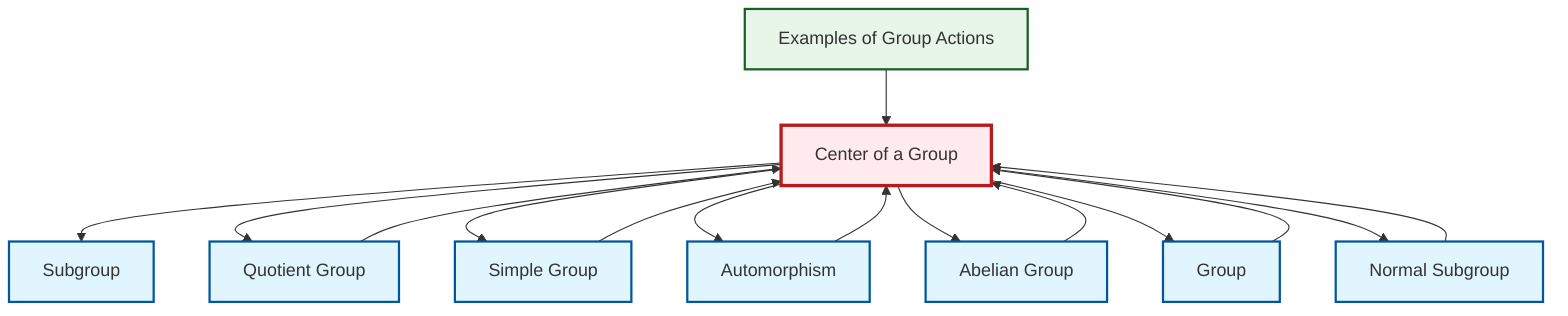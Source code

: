 graph TD
    classDef definition fill:#e1f5fe,stroke:#01579b,stroke-width:2px
    classDef theorem fill:#f3e5f5,stroke:#4a148c,stroke-width:2px
    classDef axiom fill:#fff3e0,stroke:#e65100,stroke-width:2px
    classDef example fill:#e8f5e9,stroke:#1b5e20,stroke-width:2px
    classDef current fill:#ffebee,stroke:#b71c1c,stroke-width:3px
    def-subgroup["Subgroup"]:::definition
    ex-group-action-examples["Examples of Group Actions"]:::example
    def-automorphism["Automorphism"]:::definition
    def-abelian-group["Abelian Group"]:::definition
    def-group["Group"]:::definition
    def-center-of-group["Center of a Group"]:::definition
    def-quotient-group["Quotient Group"]:::definition
    def-simple-group["Simple Group"]:::definition
    def-normal-subgroup["Normal Subgroup"]:::definition
    def-center-of-group --> def-subgroup
    def-center-of-group --> def-quotient-group
    def-center-of-group --> def-simple-group
    def-group --> def-center-of-group
    def-center-of-group --> def-automorphism
    ex-group-action-examples --> def-center-of-group
    def-simple-group --> def-center-of-group
    def-center-of-group --> def-abelian-group
    def-center-of-group --> def-group
    def-automorphism --> def-center-of-group
    def-quotient-group --> def-center-of-group
    def-center-of-group --> def-normal-subgroup
    def-normal-subgroup --> def-center-of-group
    def-abelian-group --> def-center-of-group
    class def-center-of-group current